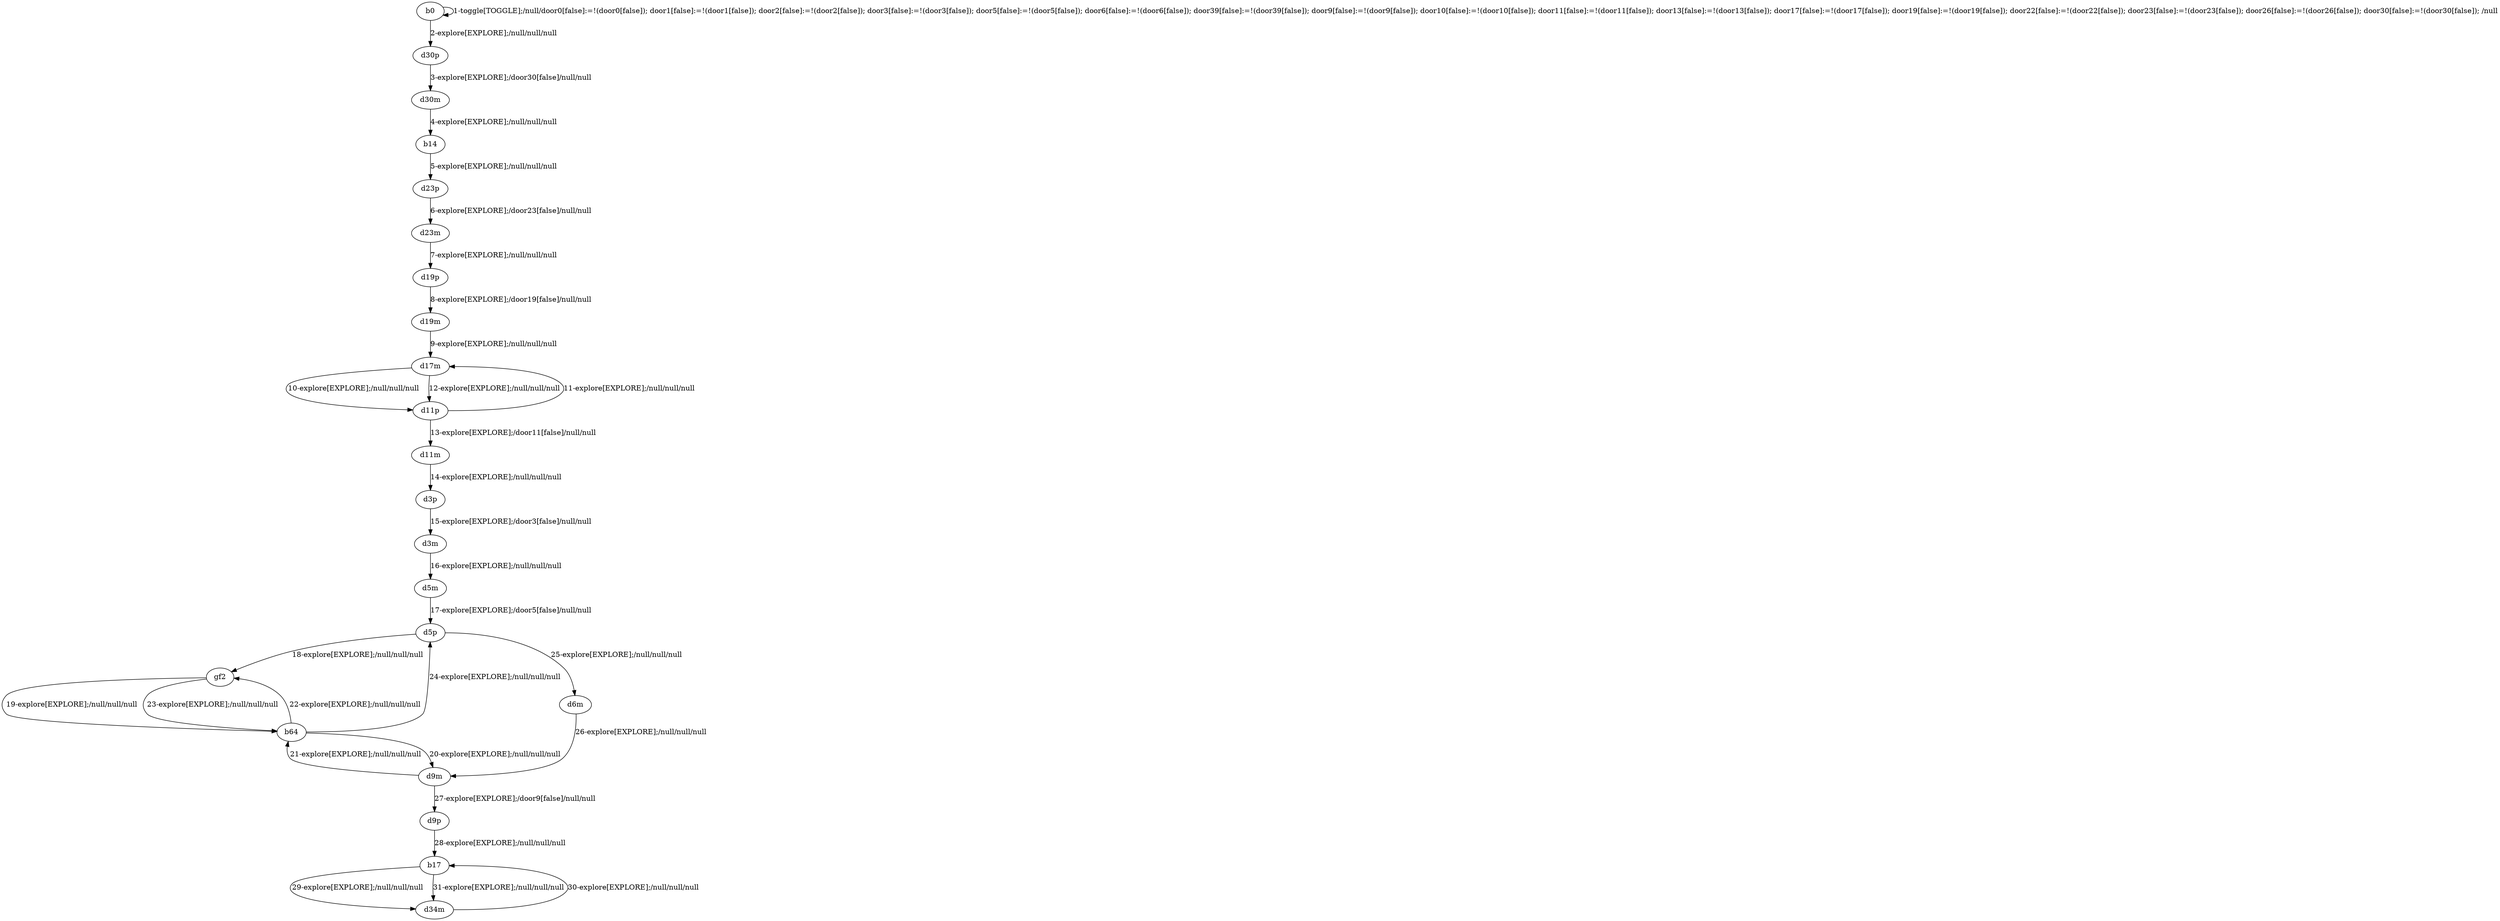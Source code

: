 # Total number of goals covered by this test: 6
# d9m --> b64
# d5p --> gf2
# b64 --> d5p
# b64 --> d9m
# d5p --> d6m
# gf2 --> b64

digraph g {
"b0" -> "b0" [label = "1-toggle[TOGGLE];/null/door0[false]:=!(door0[false]); door1[false]:=!(door1[false]); door2[false]:=!(door2[false]); door3[false]:=!(door3[false]); door5[false]:=!(door5[false]); door6[false]:=!(door6[false]); door39[false]:=!(door39[false]); door9[false]:=!(door9[false]); door10[false]:=!(door10[false]); door11[false]:=!(door11[false]); door13[false]:=!(door13[false]); door17[false]:=!(door17[false]); door19[false]:=!(door19[false]); door22[false]:=!(door22[false]); door23[false]:=!(door23[false]); door26[false]:=!(door26[false]); door30[false]:=!(door30[false]); /null"];
"b0" -> "d30p" [label = "2-explore[EXPLORE];/null/null/null"];
"d30p" -> "d30m" [label = "3-explore[EXPLORE];/door30[false]/null/null"];
"d30m" -> "b14" [label = "4-explore[EXPLORE];/null/null/null"];
"b14" -> "d23p" [label = "5-explore[EXPLORE];/null/null/null"];
"d23p" -> "d23m" [label = "6-explore[EXPLORE];/door23[false]/null/null"];
"d23m" -> "d19p" [label = "7-explore[EXPLORE];/null/null/null"];
"d19p" -> "d19m" [label = "8-explore[EXPLORE];/door19[false]/null/null"];
"d19m" -> "d17m" [label = "9-explore[EXPLORE];/null/null/null"];
"d17m" -> "d11p" [label = "10-explore[EXPLORE];/null/null/null"];
"d11p" -> "d17m" [label = "11-explore[EXPLORE];/null/null/null"];
"d17m" -> "d11p" [label = "12-explore[EXPLORE];/null/null/null"];
"d11p" -> "d11m" [label = "13-explore[EXPLORE];/door11[false]/null/null"];
"d11m" -> "d3p" [label = "14-explore[EXPLORE];/null/null/null"];
"d3p" -> "d3m" [label = "15-explore[EXPLORE];/door3[false]/null/null"];
"d3m" -> "d5m" [label = "16-explore[EXPLORE];/null/null/null"];
"d5m" -> "d5p" [label = "17-explore[EXPLORE];/door5[false]/null/null"];
"d5p" -> "gf2" [label = "18-explore[EXPLORE];/null/null/null"];
"gf2" -> "b64" [label = "19-explore[EXPLORE];/null/null/null"];
"b64" -> "d9m" [label = "20-explore[EXPLORE];/null/null/null"];
"d9m" -> "b64" [label = "21-explore[EXPLORE];/null/null/null"];
"b64" -> "gf2" [label = "22-explore[EXPLORE];/null/null/null"];
"gf2" -> "b64" [label = "23-explore[EXPLORE];/null/null/null"];
"b64" -> "d5p" [label = "24-explore[EXPLORE];/null/null/null"];
"d5p" -> "d6m" [label = "25-explore[EXPLORE];/null/null/null"];
"d6m" -> "d9m" [label = "26-explore[EXPLORE];/null/null/null"];
"d9m" -> "d9p" [label = "27-explore[EXPLORE];/door9[false]/null/null"];
"d9p" -> "b17" [label = "28-explore[EXPLORE];/null/null/null"];
"b17" -> "d34m" [label = "29-explore[EXPLORE];/null/null/null"];
"d34m" -> "b17" [label = "30-explore[EXPLORE];/null/null/null"];
"b17" -> "d34m" [label = "31-explore[EXPLORE];/null/null/null"];
}